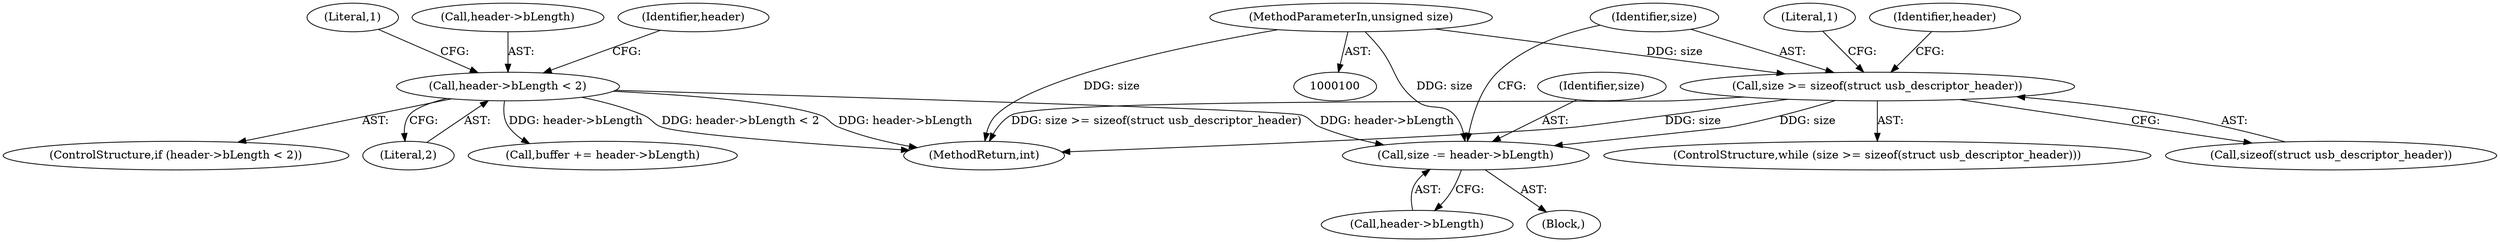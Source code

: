 digraph "0_linux_704620afc70cf47abb9d6a1a57f3825d2bca49cf_0@pointer" {
"1000146" [label="(Call,size -= header->bLength)"];
"1000119" [label="(Call,header->bLength < 2)"];
"1000108" [label="(Call,size >= sizeof(struct usb_descriptor_header))"];
"1000102" [label="(MethodParameterIn,unsigned size)"];
"1000148" [label="(Call,header->bLength)"];
"1000110" [label="(Call,sizeof(struct usb_descriptor_header))"];
"1000118" [label="(ControlStructure,if (header->bLength < 2))"];
"1000146" [label="(Call,size -= header->bLength)"];
"1000102" [label="(MethodParameterIn,unsigned size)"];
"1000123" [label="(Literal,2)"];
"1000112" [label="(Block,)"];
"1000131" [label="(Identifier,header)"];
"1000153" [label="(Literal,1)"];
"1000147" [label="(Identifier,size)"];
"1000108" [label="(Call,size >= sizeof(struct usb_descriptor_header))"];
"1000127" [label="(Literal,1)"];
"1000154" [label="(MethodReturn,int)"];
"1000107" [label="(ControlStructure,while (size >= sizeof(struct usb_descriptor_header)))"];
"1000141" [label="(Call,buffer += header->bLength)"];
"1000120" [label="(Call,header->bLength)"];
"1000114" [label="(Identifier,header)"];
"1000119" [label="(Call,header->bLength < 2)"];
"1000109" [label="(Identifier,size)"];
"1000146" -> "1000112"  [label="AST: "];
"1000146" -> "1000148"  [label="CFG: "];
"1000147" -> "1000146"  [label="AST: "];
"1000148" -> "1000146"  [label="AST: "];
"1000109" -> "1000146"  [label="CFG: "];
"1000119" -> "1000146"  [label="DDG: header->bLength"];
"1000108" -> "1000146"  [label="DDG: size"];
"1000102" -> "1000146"  [label="DDG: size"];
"1000119" -> "1000118"  [label="AST: "];
"1000119" -> "1000123"  [label="CFG: "];
"1000120" -> "1000119"  [label="AST: "];
"1000123" -> "1000119"  [label="AST: "];
"1000127" -> "1000119"  [label="CFG: "];
"1000131" -> "1000119"  [label="CFG: "];
"1000119" -> "1000154"  [label="DDG: header->bLength < 2"];
"1000119" -> "1000154"  [label="DDG: header->bLength"];
"1000119" -> "1000141"  [label="DDG: header->bLength"];
"1000108" -> "1000107"  [label="AST: "];
"1000108" -> "1000110"  [label="CFG: "];
"1000109" -> "1000108"  [label="AST: "];
"1000110" -> "1000108"  [label="AST: "];
"1000114" -> "1000108"  [label="CFG: "];
"1000153" -> "1000108"  [label="CFG: "];
"1000108" -> "1000154"  [label="DDG: size >= sizeof(struct usb_descriptor_header)"];
"1000108" -> "1000154"  [label="DDG: size"];
"1000102" -> "1000108"  [label="DDG: size"];
"1000102" -> "1000100"  [label="AST: "];
"1000102" -> "1000154"  [label="DDG: size"];
}
